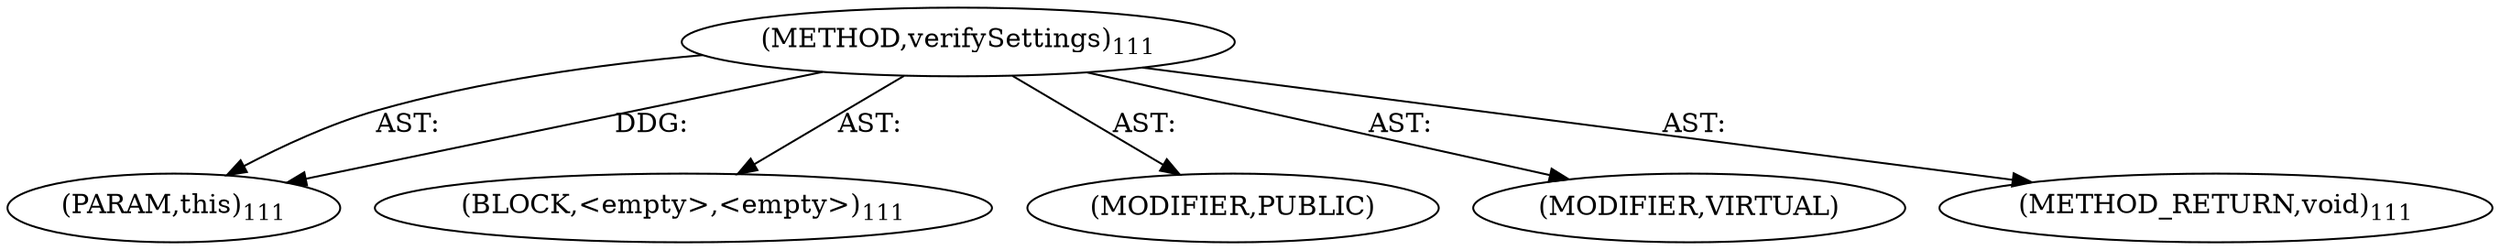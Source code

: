 digraph "verifySettings" {  
"111669149699" [label = <(METHOD,verifySettings)<SUB>111</SUB>> ]
"115964116997" [label = <(PARAM,this)<SUB>111</SUB>> ]
"25769803780" [label = <(BLOCK,&lt;empty&gt;,&lt;empty&gt;)<SUB>111</SUB>> ]
"133143986183" [label = <(MODIFIER,PUBLIC)> ]
"133143986184" [label = <(MODIFIER,VIRTUAL)> ]
"128849018883" [label = <(METHOD_RETURN,void)<SUB>111</SUB>> ]
  "111669149699" -> "115964116997"  [ label = "AST: "] 
  "111669149699" -> "25769803780"  [ label = "AST: "] 
  "111669149699" -> "133143986183"  [ label = "AST: "] 
  "111669149699" -> "133143986184"  [ label = "AST: "] 
  "111669149699" -> "128849018883"  [ label = "AST: "] 
  "111669149699" -> "115964116997"  [ label = "DDG: "] 
}
